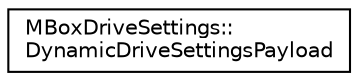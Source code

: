 digraph "Graphical Class Hierarchy"
{
 // LATEX_PDF_SIZE
  edge [fontname="Helvetica",fontsize="10",labelfontname="Helvetica",labelfontsize="10"];
  node [fontname="Helvetica",fontsize="10",shape=record];
  rankdir="LR";
  Node0 [label="MBoxDriveSettings::\lDynamicDriveSettingsPayload",height=0.2,width=0.4,color="black", fillcolor="white", style="filled",URL="$struct_m_box_drive_settings_1_1_dynamic_drive_settings_payload.html",tooltip=" "];
}

